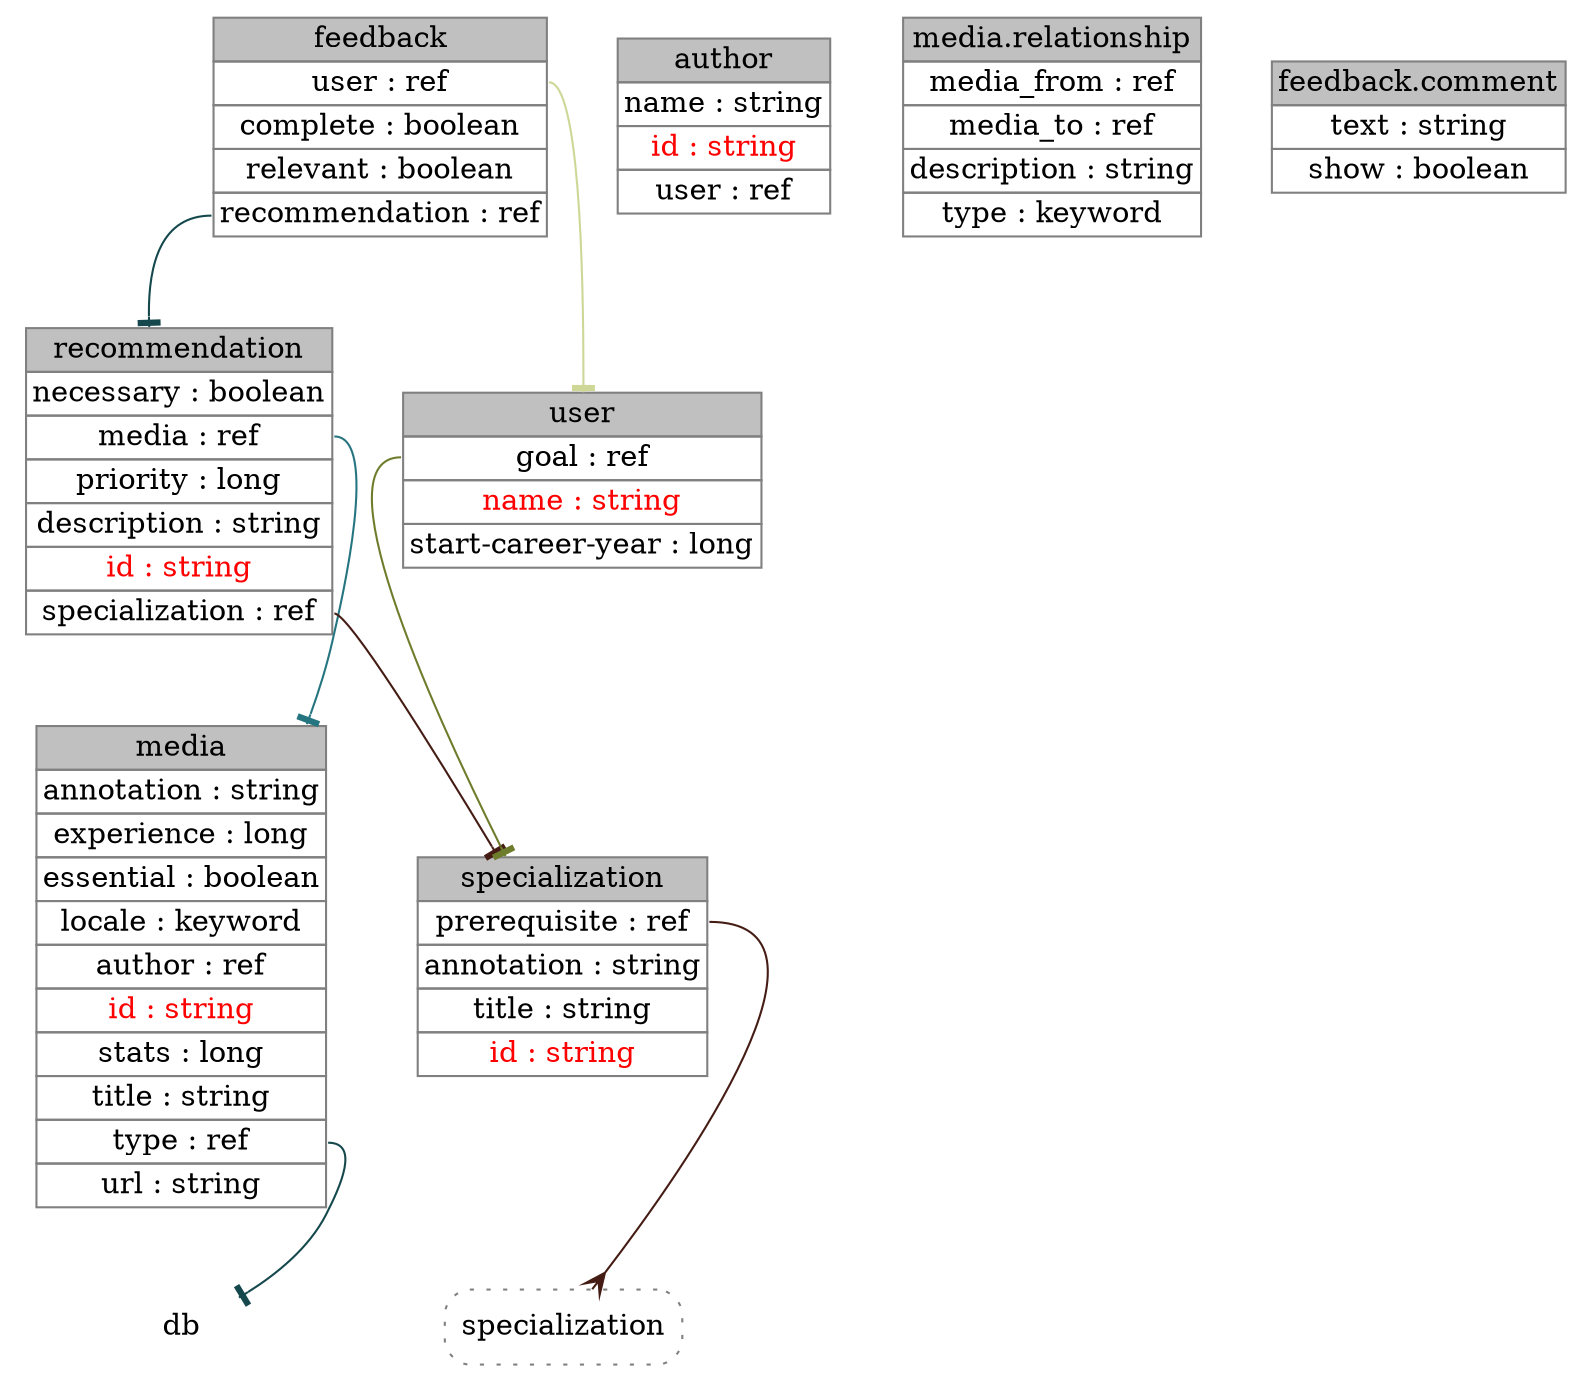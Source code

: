 digraph {
node [shape=plaintext];
media [label=<<table border="0" cellborder="1" cellspacing="0" color="#808080" port="media"><tr><td bgcolor="gray">media</td></tr><tr><td>annotation : string</td></tr><tr><td>experience : long</td></tr><tr><td>essential : boolean</td></tr><tr><td>locale : keyword</td></tr><tr><td port="author">author : ref</td></tr><tr><td><font color="red">id : string</font></td></tr><tr><td>stats : long</td></tr><tr><td>title : string</td></tr><tr><td port="type">type : ref</td></tr><tr><td>url : string</td></tr></table>>];
recommendation [label=<<table border="0" cellborder="1" cellspacing="0" color="#808080" port="recommendation"><tr><td bgcolor="gray">recommendation</td></tr><tr><td>necessary : boolean</td></tr><tr><td port="media">media : ref</td></tr><tr><td>priority : long</td></tr><tr><td>description : string</td></tr><tr><td><font color="red">id : string</font></td></tr><tr><td port="specialization">specialization : ref</td></tr></table>>];
specialization [label=<<table border="0" cellborder="1" cellspacing="0" color="#808080" port="specialization"><tr><td bgcolor="gray">specialization</td></tr><tr><td port="prerequisite">prerequisite : ref</td></tr><tr><td>annotation : string</td></tr><tr><td>title : string</td></tr><tr><td><font color="red">id : string</font></td></tr></table>>];
feedback [label=<<table border="0" cellborder="1" cellspacing="0" color="#808080" port="feedback"><tr><td bgcolor="gray">feedback</td></tr><tr><td port="user">user : ref</td></tr><tr><td>complete : boolean</td></tr><tr><td>relevant : boolean</td></tr><tr><td port="recommendation">recommendation : ref</td></tr></table>>];
author [label=<<table border="0" cellborder="1" cellspacing="0" color="#808080" port="author"><tr><td bgcolor="gray">author</td></tr><tr><td>name : string</td></tr><tr><td><font color="red">id : string</font></td></tr><tr><td port="user">user : ref</td></tr></table>>];
"media.relationship" [label=<<table border="0" cellborder="1" cellspacing="0" color="#808080" port="media.relationship"><tr><td bgcolor="gray">media.relationship</td></tr><tr><td port="media_from">media_from : ref</td></tr><tr><td port="media_to">media_to : ref</td></tr><tr><td>description : string</td></tr><tr><td>type : keyword</td></tr></table>>];
user [label=<<table border="0" cellborder="1" cellspacing="0" color="#808080" port="user"><tr><td bgcolor="gray">user</td></tr><tr><td port="goal">goal : ref</td></tr><tr><td><font color="red">name : string</font></td></tr><tr><td>start-career-year : long</td></tr></table>>];
"feedback.comment" [label=<<table border="0" cellborder="1" cellspacing="0" color="#808080" port="feedback.comment"><tr><td bgcolor="gray">feedback.comment</td></tr><tr><td>text : string</td></tr><tr><td>show : boolean</td></tr></table>>];
recommendation:specialization -> specialization:specialization [color="#441C14",arrowhead=tee];
feedback:recommendation -> recommendation:recommendation [color="#15484C",arrowhead=tee];
recommendation:media -> media:media [color="#257580",arrowhead=tee];
user:goal -> specialization:specialization [color="#6E7D2C",arrowhead=tee];
feedback:user -> user:user [color="#CED796",arrowhead=tee];
specialization:prerequisite -> specialization_ref [color="#441C14",arrowhead=crow];
media:type -> db:db [color="#15484C",arrowhead=tee];
specialization_ref [label=specialization,shape=rectangle,style="dotted,rounded",color="#808080"];
} 